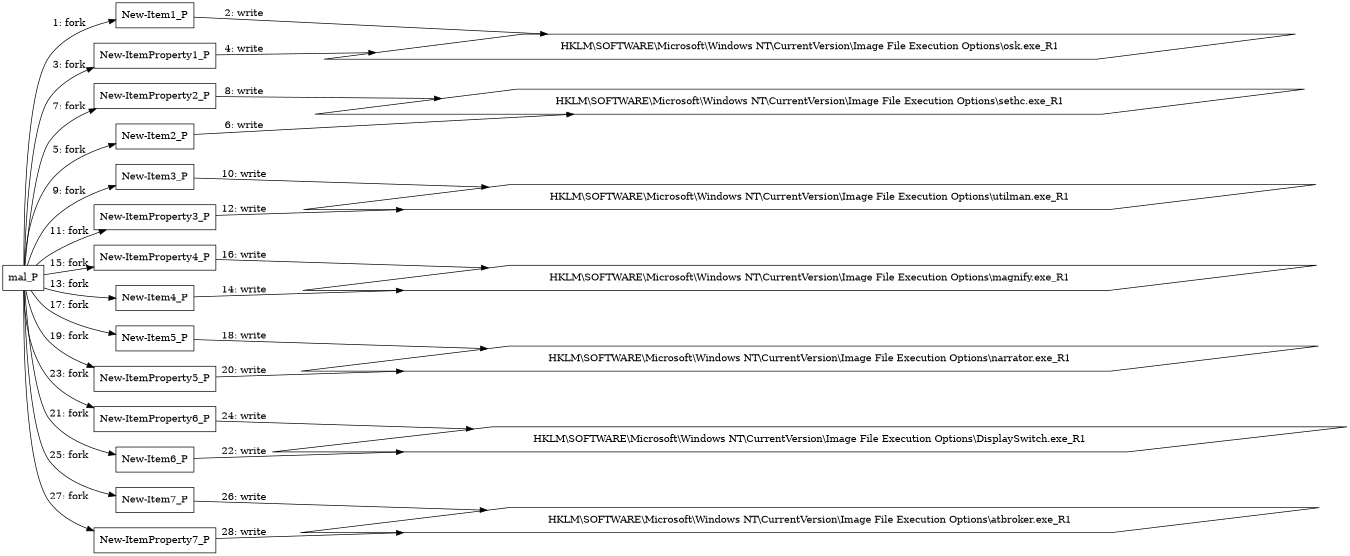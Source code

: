 digraph "T1546.008" {
rankdir="LR"
size="9"
fixedsize="false"
splines="true"
nodesep=0.3
ranksep=0
fontsize=10
overlap="scalexy"
engine= "neato"
	"mal_P" [node_type=Process shape=box]
	"New-Item1_P" [node_type=Process shape=box]
	"New-Item2_P" [node_type=Process shape=box]
	"New-Item3_P" [node_type=Process shape=box]
	"New-Item4_P" [node_type=Process shape=box]
	"New-Item5_P" [node_type=Process shape=box]
	"New-Item6_P" [node_type=Process shape=box]
	"New-Item7_P" [node_type=Process shape=box]
	"New-ItemProperty1_P" [node_type=Process shape=box]
	"New-ItemProperty2_P" [node_type=Process shape=box]
	"New-ItemProperty3_P" [node_type=Process shape=box]
	"New-ItemProperty4_P" [node_type=Process shape=box]
	"New-ItemProperty5_P" [node_type=Process shape=box]
	"New-ItemProperty6_P" [node_type=Process shape=box]
	"New-ItemProperty7_P" [node_type=Process shape=box]
	"HKLM\\SOFTWARE\\\Microsoft\\Windows NT\\CurrentVersion\\Image File Execution Options\\osk.exe_R1" [node_type=Registry shape=parallelogram]
	"HKLM\\SOFTWARE\\\Microsoft\\Windows NT\\CurrentVersion\\Image File Execution Options\\sethc.exe_R1" [node_type=Registry shape=parallelogram]
	"HKLM\\SOFTWARE\\\Microsoft\\Windows NT\\CurrentVersion\\Image File Execution Options\\utilman.exe_R1" [node_type=Registry shape=parallelogram]
	"HKLM\\SOFTWARE\\\Microsoft\\Windows NT\\CurrentVersion\\Image File Execution Options\\magnify.exe_R1" [node_type=Registry shape=parallelogram]
	"HKLM\\SOFTWARE\\\Microsoft\\Windows NT\\CurrentVersion\\Image File Execution Options\\narrator.exe_R1" [node_type=Registry shape=parallelogram]
	"HKLM\\SOFTWARE\\\Microsoft\\Windows NT\\CurrentVersion\\Image File Execution Options\\DisplaySwitch.exe_R1" [node_type=Registry shape=parallelogram]
	"HKLM\\SOFTWARE\\\Microsoft\\Windows NT\\CurrentVersion\\Image File Execution Options\\atbroker.exe_R1" [node_type=Registry shape=parallelogram]
	"mal_P" -> "New-Item1_P" [label="1: fork"]
	"New-Item1_P" -> "HKLM\\SOFTWARE\\\Microsoft\\Windows NT\\CurrentVersion\\Image File Execution Options\\osk.exe_R1" [label="2: write"]
	"mal_P" -> "New-ItemProperty1_P" [label="3: fork"]
	"New-ItemProperty1_P" -> "HKLM\\SOFTWARE\\\Microsoft\\Windows NT\\CurrentVersion\\Image File Execution Options\\osk.exe_R1" [label="4: write"]
	"mal_P" -> "New-Item2_P" [label="5: fork"]
	"New-Item2_P" -> "HKLM\\SOFTWARE\\\Microsoft\\Windows NT\\CurrentVersion\\Image File Execution Options\\sethc.exe_R1" [label="6: write"]
	"mal_P" -> "New-ItemProperty2_P" [label="7: fork"]
	"New-ItemProperty2_P" -> "HKLM\\SOFTWARE\\\Microsoft\\Windows NT\\CurrentVersion\\Image File Execution Options\\sethc.exe_R1" [label="8: write"]
	"mal_P" -> "New-Item3_P" [label="9: fork"]
	"New-Item3_P" -> "HKLM\\SOFTWARE\\\Microsoft\\Windows NT\\CurrentVersion\\Image File Execution Options\\utilman.exe_R1" [label="10: write"]
	"mal_P" -> "New-ItemProperty3_P" [label="11: fork"]
	"New-ItemProperty3_P" -> "HKLM\\SOFTWARE\\\Microsoft\\Windows NT\\CurrentVersion\\Image File Execution Options\\utilman.exe_R1" [label="12: write"]
	"mal_P" -> "New-Item4_P" [label="13: fork"]
	"New-Item4_P" -> "HKLM\\SOFTWARE\\\Microsoft\\Windows NT\\CurrentVersion\\Image File Execution Options\\magnify.exe_R1" [label="14: write"]
	"mal_P" -> "New-ItemProperty4_P" [label="15: fork"]
	"New-ItemProperty4_P" -> "HKLM\\SOFTWARE\\\Microsoft\\Windows NT\\CurrentVersion\\Image File Execution Options\\magnify.exe_R1" [label="16: write"]
	"mal_P" -> "New-Item5_P" [label="17: fork"]
	"New-Item5_P" -> "HKLM\\SOFTWARE\\\Microsoft\\Windows NT\\CurrentVersion\\Image File Execution Options\\narrator.exe_R1" [label="18: write"]
	"mal_P" -> "New-ItemProperty5_P" [label="19: fork"]
	"New-ItemProperty5_P" -> "HKLM\\SOFTWARE\\\Microsoft\\Windows NT\\CurrentVersion\\Image File Execution Options\\narrator.exe_R1" [label="20: write"]
	"mal_P" -> "New-Item6_P" [label="21: fork"]
	"New-Item6_P" -> "HKLM\\SOFTWARE\\\Microsoft\\Windows NT\\CurrentVersion\\Image File Execution Options\\DisplaySwitch.exe_R1" [label="22: write"]
	"mal_P" -> "New-ItemProperty6_P" [label="23: fork"]
	"New-ItemProperty6_P" -> "HKLM\\SOFTWARE\\\Microsoft\\Windows NT\\CurrentVersion\\Image File Execution Options\\DisplaySwitch.exe_R1" [label="24: write"]
	"mal_P" -> "New-Item7_P" [label="25: fork"]
	"New-Item7_P" -> "HKLM\\SOFTWARE\\\Microsoft\\Windows NT\\CurrentVersion\\Image File Execution Options\\atbroker.exe_R1" [label="26: write"]
	"mal_P" -> "New-ItemProperty7_P" [label="27: fork"]
	"New-ItemProperty7_P" -> "HKLM\\SOFTWARE\\\Microsoft\\Windows NT\\CurrentVersion\\Image File Execution Options\\atbroker.exe_R1" [label="28: write"]
}
